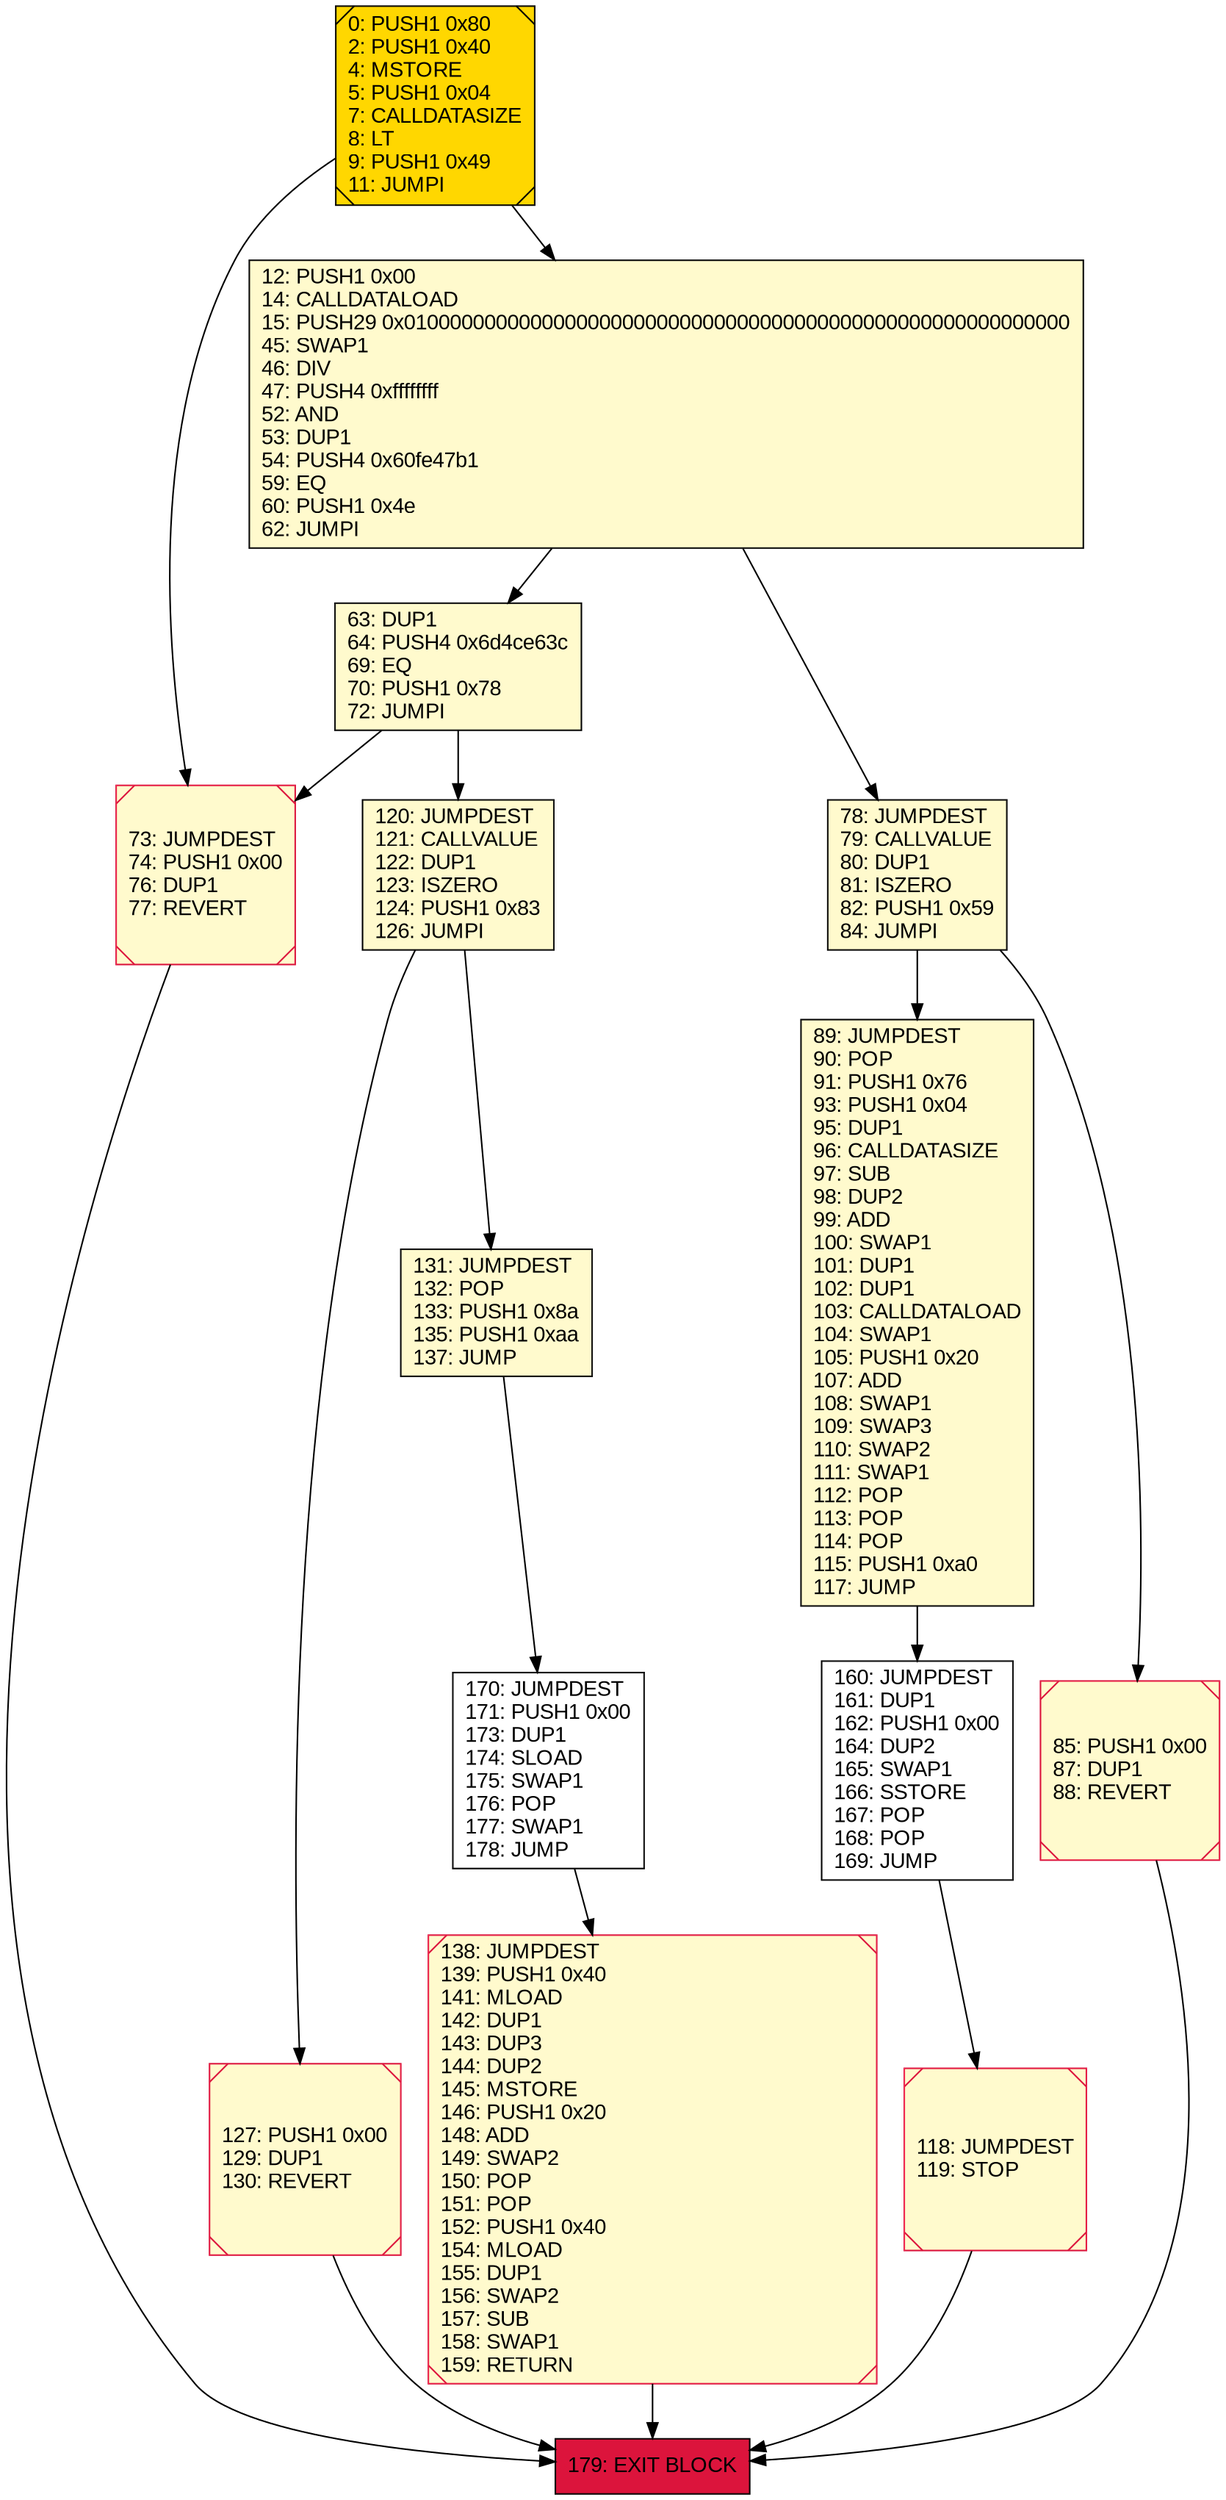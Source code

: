 digraph G {
bgcolor=transparent rankdir=UD;
node [shape=box style=filled color=black fillcolor=white fontname=arial fontcolor=black];
120 [label="120: JUMPDEST\l121: CALLVALUE\l122: DUP1\l123: ISZERO\l124: PUSH1 0x83\l126: JUMPI\l" fillcolor=lemonchiffon ];
131 [label="131: JUMPDEST\l132: POP\l133: PUSH1 0x8a\l135: PUSH1 0xaa\l137: JUMP\l" fillcolor=lemonchiffon ];
118 [label="118: JUMPDEST\l119: STOP\l" fillcolor=lemonchiffon shape=Msquare color=crimson ];
170 [label="170: JUMPDEST\l171: PUSH1 0x00\l173: DUP1\l174: SLOAD\l175: SWAP1\l176: POP\l177: SWAP1\l178: JUMP\l" ];
0 [label="0: PUSH1 0x80\l2: PUSH1 0x40\l4: MSTORE\l5: PUSH1 0x04\l7: CALLDATASIZE\l8: LT\l9: PUSH1 0x49\l11: JUMPI\l" fillcolor=lemonchiffon shape=Msquare fillcolor=gold ];
73 [label="73: JUMPDEST\l74: PUSH1 0x00\l76: DUP1\l77: REVERT\l" fillcolor=lemonchiffon shape=Msquare color=crimson ];
78 [label="78: JUMPDEST\l79: CALLVALUE\l80: DUP1\l81: ISZERO\l82: PUSH1 0x59\l84: JUMPI\l" fillcolor=lemonchiffon ];
179 [label="179: EXIT BLOCK\l" fillcolor=crimson ];
160 [label="160: JUMPDEST\l161: DUP1\l162: PUSH1 0x00\l164: DUP2\l165: SWAP1\l166: SSTORE\l167: POP\l168: POP\l169: JUMP\l" ];
85 [label="85: PUSH1 0x00\l87: DUP1\l88: REVERT\l" fillcolor=lemonchiffon shape=Msquare color=crimson ];
138 [label="138: JUMPDEST\l139: PUSH1 0x40\l141: MLOAD\l142: DUP1\l143: DUP3\l144: DUP2\l145: MSTORE\l146: PUSH1 0x20\l148: ADD\l149: SWAP2\l150: POP\l151: POP\l152: PUSH1 0x40\l154: MLOAD\l155: DUP1\l156: SWAP2\l157: SUB\l158: SWAP1\l159: RETURN\l" fillcolor=lemonchiffon shape=Msquare color=crimson ];
12 [label="12: PUSH1 0x00\l14: CALLDATALOAD\l15: PUSH29 0x0100000000000000000000000000000000000000000000000000000000\l45: SWAP1\l46: DIV\l47: PUSH4 0xffffffff\l52: AND\l53: DUP1\l54: PUSH4 0x60fe47b1\l59: EQ\l60: PUSH1 0x4e\l62: JUMPI\l" fillcolor=lemonchiffon ];
63 [label="63: DUP1\l64: PUSH4 0x6d4ce63c\l69: EQ\l70: PUSH1 0x78\l72: JUMPI\l" fillcolor=lemonchiffon ];
89 [label="89: JUMPDEST\l90: POP\l91: PUSH1 0x76\l93: PUSH1 0x04\l95: DUP1\l96: CALLDATASIZE\l97: SUB\l98: DUP2\l99: ADD\l100: SWAP1\l101: DUP1\l102: DUP1\l103: CALLDATALOAD\l104: SWAP1\l105: PUSH1 0x20\l107: ADD\l108: SWAP1\l109: SWAP3\l110: SWAP2\l111: SWAP1\l112: POP\l113: POP\l114: POP\l115: PUSH1 0xa0\l117: JUMP\l" fillcolor=lemonchiffon ];
127 [label="127: PUSH1 0x00\l129: DUP1\l130: REVERT\l" fillcolor=lemonchiffon shape=Msquare color=crimson ];
12 -> 63;
120 -> 131;
131 -> 170;
78 -> 85;
85 -> 179;
0 -> 73;
12 -> 78;
138 -> 179;
127 -> 179;
78 -> 89;
89 -> 160;
118 -> 179;
160 -> 118;
63 -> 73;
63 -> 120;
170 -> 138;
120 -> 127;
0 -> 12;
73 -> 179;
}